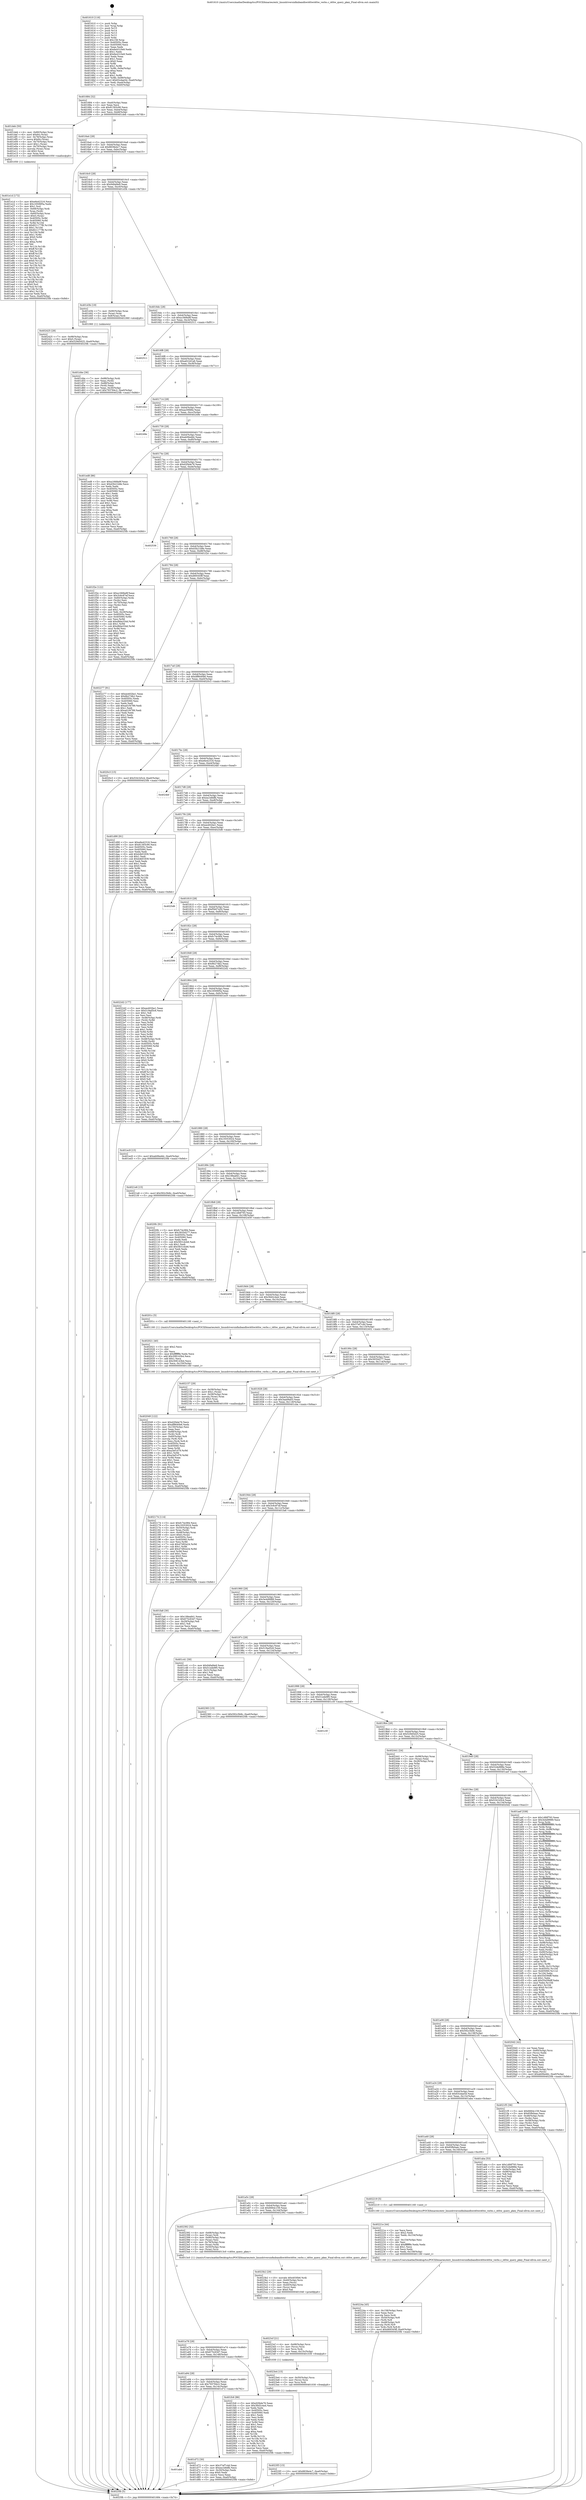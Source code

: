 digraph "0x401610" {
  label = "0x401610 (/mnt/c/Users/mathe/Desktop/tcc/POCII/binaries/extr_linuxdriversinfinibandhwi40iwi40iw_verbs.c_i40iw_query_pkey_Final-ollvm.out::main(0))"
  labelloc = "t"
  node[shape=record]

  Entry [label="",width=0.3,height=0.3,shape=circle,fillcolor=black,style=filled]
  "0x401684" [label="{
     0x401684 [32]\l
     | [instrs]\l
     &nbsp;&nbsp;0x401684 \<+6\>: mov -0xa0(%rbp),%eax\l
     &nbsp;&nbsp;0x40168a \<+2\>: mov %eax,%ecx\l
     &nbsp;&nbsp;0x40168c \<+6\>: sub $0x81393c90,%ecx\l
     &nbsp;&nbsp;0x401692 \<+6\>: mov %eax,-0xb4(%rbp)\l
     &nbsp;&nbsp;0x401698 \<+6\>: mov %ecx,-0xb8(%rbp)\l
     &nbsp;&nbsp;0x40169e \<+6\>: je 0000000000401deb \<main+0x7db\>\l
  }"]
  "0x401deb" [label="{
     0x401deb [50]\l
     | [instrs]\l
     &nbsp;&nbsp;0x401deb \<+4\>: mov -0x80(%rbp),%rax\l
     &nbsp;&nbsp;0x401def \<+6\>: movl $0x64,(%rax)\l
     &nbsp;&nbsp;0x401df5 \<+4\>: mov -0x78(%rbp),%rax\l
     &nbsp;&nbsp;0x401df9 \<+7\>: movq $0x64,(%rax)\l
     &nbsp;&nbsp;0x401e00 \<+4\>: mov -0x70(%rbp),%rax\l
     &nbsp;&nbsp;0x401e04 \<+6\>: movl $0x1,(%rax)\l
     &nbsp;&nbsp;0x401e0a \<+4\>: mov -0x70(%rbp),%rax\l
     &nbsp;&nbsp;0x401e0e \<+3\>: movslq (%rax),%rax\l
     &nbsp;&nbsp;0x401e11 \<+4\>: shl $0x2,%rax\l
     &nbsp;&nbsp;0x401e15 \<+3\>: mov %rax,%rdi\l
     &nbsp;&nbsp;0x401e18 \<+5\>: call 0000000000401050 \<malloc@plt\>\l
     | [calls]\l
     &nbsp;&nbsp;0x401050 \{1\} (unknown)\l
  }"]
  "0x4016a4" [label="{
     0x4016a4 [28]\l
     | [instrs]\l
     &nbsp;&nbsp;0x4016a4 \<+5\>: jmp 00000000004016a9 \<main+0x99\>\l
     &nbsp;&nbsp;0x4016a9 \<+6\>: mov -0xb4(%rbp),%eax\l
     &nbsp;&nbsp;0x4016af \<+5\>: sub $0x8839e4c7,%eax\l
     &nbsp;&nbsp;0x4016b4 \<+6\>: mov %eax,-0xbc(%rbp)\l
     &nbsp;&nbsp;0x4016ba \<+6\>: je 0000000000402425 \<main+0xe15\>\l
  }"]
  Exit [label="",width=0.3,height=0.3,shape=circle,fillcolor=black,style=filled,peripheries=2]
  "0x402425" [label="{
     0x402425 [28]\l
     | [instrs]\l
     &nbsp;&nbsp;0x402425 \<+7\>: mov -0x98(%rbp),%rax\l
     &nbsp;&nbsp;0x40242c \<+6\>: movl $0x0,(%rax)\l
     &nbsp;&nbsp;0x402432 \<+10\>: movl $0x529d5d25,-0xa0(%rbp)\l
     &nbsp;&nbsp;0x40243c \<+5\>: jmp 00000000004025fb \<main+0xfeb\>\l
  }"]
  "0x4016c0" [label="{
     0x4016c0 [28]\l
     | [instrs]\l
     &nbsp;&nbsp;0x4016c0 \<+5\>: jmp 00000000004016c5 \<main+0xb5\>\l
     &nbsp;&nbsp;0x4016c5 \<+6\>: mov -0xb4(%rbp),%eax\l
     &nbsp;&nbsp;0x4016cb \<+5\>: sub $0x94fafde9,%eax\l
     &nbsp;&nbsp;0x4016d0 \<+6\>: mov %eax,-0xc0(%rbp)\l
     &nbsp;&nbsp;0x4016d6 \<+6\>: je 0000000000401d3b \<main+0x72b\>\l
  }"]
  "0x4023f3" [label="{
     0x4023f3 [15]\l
     | [instrs]\l
     &nbsp;&nbsp;0x4023f3 \<+10\>: movl $0x8839e4c7,-0xa0(%rbp)\l
     &nbsp;&nbsp;0x4023fd \<+5\>: jmp 00000000004025fb \<main+0xfeb\>\l
  }"]
  "0x401d3b" [label="{
     0x401d3b [19]\l
     | [instrs]\l
     &nbsp;&nbsp;0x401d3b \<+7\>: mov -0x90(%rbp),%rax\l
     &nbsp;&nbsp;0x401d42 \<+3\>: mov (%rax),%rax\l
     &nbsp;&nbsp;0x401d45 \<+4\>: mov 0x8(%rax),%rdi\l
     &nbsp;&nbsp;0x401d49 \<+5\>: call 0000000000401060 \<atoi@plt\>\l
     | [calls]\l
     &nbsp;&nbsp;0x401060 \{1\} (unknown)\l
  }"]
  "0x4016dc" [label="{
     0x4016dc [28]\l
     | [instrs]\l
     &nbsp;&nbsp;0x4016dc \<+5\>: jmp 00000000004016e1 \<main+0xd1\>\l
     &nbsp;&nbsp;0x4016e1 \<+6\>: mov -0xb4(%rbp),%eax\l
     &nbsp;&nbsp;0x4016e7 \<+5\>: sub $0xa1668a9f,%eax\l
     &nbsp;&nbsp;0x4016ec \<+6\>: mov %eax,-0xc4(%rbp)\l
     &nbsp;&nbsp;0x4016f2 \<+6\>: je 0000000000402511 \<main+0xf01\>\l
  }"]
  "0x4023e4" [label="{
     0x4023e4 [15]\l
     | [instrs]\l
     &nbsp;&nbsp;0x4023e4 \<+4\>: mov -0x50(%rbp),%rcx\l
     &nbsp;&nbsp;0x4023e8 \<+3\>: mov (%rcx),%rcx\l
     &nbsp;&nbsp;0x4023eb \<+3\>: mov %rcx,%rdi\l
     &nbsp;&nbsp;0x4023ee \<+5\>: call 0000000000401030 \<free@plt\>\l
     | [calls]\l
     &nbsp;&nbsp;0x401030 \{1\} (unknown)\l
  }"]
  "0x402511" [label="{
     0x402511\l
  }", style=dashed]
  "0x4016f8" [label="{
     0x4016f8 [28]\l
     | [instrs]\l
     &nbsp;&nbsp;0x4016f8 \<+5\>: jmp 00000000004016fd \<main+0xed\>\l
     &nbsp;&nbsp;0x4016fd \<+6\>: mov -0xb4(%rbp),%eax\l
     &nbsp;&nbsp;0x401703 \<+5\>: sub $0xa622d1a6,%eax\l
     &nbsp;&nbsp;0x401708 \<+6\>: mov %eax,-0xc8(%rbp)\l
     &nbsp;&nbsp;0x40170e \<+6\>: je 0000000000401d2c \<main+0x71c\>\l
  }"]
  "0x4023cf" [label="{
     0x4023cf [21]\l
     | [instrs]\l
     &nbsp;&nbsp;0x4023cf \<+4\>: mov -0x68(%rbp),%rcx\l
     &nbsp;&nbsp;0x4023d3 \<+3\>: mov (%rcx),%rcx\l
     &nbsp;&nbsp;0x4023d6 \<+3\>: mov %rcx,%rdi\l
     &nbsp;&nbsp;0x4023d9 \<+6\>: mov %eax,-0x15c(%rbp)\l
     &nbsp;&nbsp;0x4023df \<+5\>: call 0000000000401030 \<free@plt\>\l
     | [calls]\l
     &nbsp;&nbsp;0x401030 \{1\} (unknown)\l
  }"]
  "0x401d2c" [label="{
     0x401d2c\l
  }", style=dashed]
  "0x401714" [label="{
     0x401714 [28]\l
     | [instrs]\l
     &nbsp;&nbsp;0x401714 \<+5\>: jmp 0000000000401719 \<main+0x109\>\l
     &nbsp;&nbsp;0x401719 \<+6\>: mov -0xb4(%rbp),%eax\l
     &nbsp;&nbsp;0x40171f \<+5\>: sub $0xaa30fd6e,%eax\l
     &nbsp;&nbsp;0x401724 \<+6\>: mov %eax,-0xcc(%rbp)\l
     &nbsp;&nbsp;0x40172a \<+6\>: je 000000000040249e \<main+0xe8e\>\l
  }"]
  "0x4023b2" [label="{
     0x4023b2 [29]\l
     | [instrs]\l
     &nbsp;&nbsp;0x4023b2 \<+10\>: movabs $0x4030b6,%rdi\l
     &nbsp;&nbsp;0x4023bc \<+4\>: mov -0x40(%rbp),%rcx\l
     &nbsp;&nbsp;0x4023c0 \<+2\>: mov %eax,(%rcx)\l
     &nbsp;&nbsp;0x4023c2 \<+4\>: mov -0x40(%rbp),%rcx\l
     &nbsp;&nbsp;0x4023c6 \<+2\>: mov (%rcx),%esi\l
     &nbsp;&nbsp;0x4023c8 \<+2\>: mov $0x0,%al\l
     &nbsp;&nbsp;0x4023ca \<+5\>: call 0000000000401040 \<printf@plt\>\l
     | [calls]\l
     &nbsp;&nbsp;0x401040 \{1\} (unknown)\l
  }"]
  "0x40249e" [label="{
     0x40249e\l
  }", style=dashed]
  "0x401730" [label="{
     0x401730 [28]\l
     | [instrs]\l
     &nbsp;&nbsp;0x401730 \<+5\>: jmp 0000000000401735 \<main+0x125\>\l
     &nbsp;&nbsp;0x401735 \<+6\>: mov -0xb4(%rbp),%eax\l
     &nbsp;&nbsp;0x40173b \<+5\>: sub $0xab06eddc,%eax\l
     &nbsp;&nbsp;0x401740 \<+6\>: mov %eax,-0xd0(%rbp)\l
     &nbsp;&nbsp;0x401746 \<+6\>: je 0000000000401ed8 \<main+0x8c8\>\l
  }"]
  "0x40224a" [label="{
     0x40224a [45]\l
     | [instrs]\l
     &nbsp;&nbsp;0x40224a \<+6\>: mov -0x158(%rbp),%ecx\l
     &nbsp;&nbsp;0x402250 \<+3\>: imul %eax,%ecx\l
     &nbsp;&nbsp;0x402253 \<+3\>: movslq %ecx,%rdi\l
     &nbsp;&nbsp;0x402256 \<+4\>: mov -0x50(%rbp),%r8\l
     &nbsp;&nbsp;0x40225a \<+3\>: mov (%r8),%r8\l
     &nbsp;&nbsp;0x40225d \<+4\>: mov -0x48(%rbp),%r9\l
     &nbsp;&nbsp;0x402261 \<+3\>: movslq (%r9),%r9\l
     &nbsp;&nbsp;0x402264 \<+4\>: mov %rdi,(%r8,%r9,8)\l
     &nbsp;&nbsp;0x402268 \<+10\>: movl $0xd69345ff,-0xa0(%rbp)\l
     &nbsp;&nbsp;0x402272 \<+5\>: jmp 00000000004025fb \<main+0xfeb\>\l
  }"]
  "0x401ed8" [label="{
     0x401ed8 [86]\l
     | [instrs]\l
     &nbsp;&nbsp;0x401ed8 \<+5\>: mov $0xa1668a9f,%eax\l
     &nbsp;&nbsp;0x401edd \<+5\>: mov $0xd3b21b8e,%ecx\l
     &nbsp;&nbsp;0x401ee2 \<+2\>: xor %edx,%edx\l
     &nbsp;&nbsp;0x401ee4 \<+7\>: mov 0x40505c,%esi\l
     &nbsp;&nbsp;0x401eeb \<+7\>: mov 0x405060,%edi\l
     &nbsp;&nbsp;0x401ef2 \<+3\>: sub $0x1,%edx\l
     &nbsp;&nbsp;0x401ef5 \<+3\>: mov %esi,%r8d\l
     &nbsp;&nbsp;0x401ef8 \<+3\>: add %edx,%r8d\l
     &nbsp;&nbsp;0x401efb \<+4\>: imul %r8d,%esi\l
     &nbsp;&nbsp;0x401eff \<+3\>: and $0x1,%esi\l
     &nbsp;&nbsp;0x401f02 \<+3\>: cmp $0x0,%esi\l
     &nbsp;&nbsp;0x401f05 \<+4\>: sete %r9b\l
     &nbsp;&nbsp;0x401f09 \<+3\>: cmp $0xa,%edi\l
     &nbsp;&nbsp;0x401f0c \<+4\>: setl %r10b\l
     &nbsp;&nbsp;0x401f10 \<+3\>: mov %r9b,%r11b\l
     &nbsp;&nbsp;0x401f13 \<+3\>: and %r10b,%r11b\l
     &nbsp;&nbsp;0x401f16 \<+3\>: xor %r10b,%r9b\l
     &nbsp;&nbsp;0x401f19 \<+3\>: or %r9b,%r11b\l
     &nbsp;&nbsp;0x401f1c \<+4\>: test $0x1,%r11b\l
     &nbsp;&nbsp;0x401f20 \<+3\>: cmovne %ecx,%eax\l
     &nbsp;&nbsp;0x401f23 \<+6\>: mov %eax,-0xa0(%rbp)\l
     &nbsp;&nbsp;0x401f29 \<+5\>: jmp 00000000004025fb \<main+0xfeb\>\l
  }"]
  "0x40174c" [label="{
     0x40174c [28]\l
     | [instrs]\l
     &nbsp;&nbsp;0x40174c \<+5\>: jmp 0000000000401751 \<main+0x141\>\l
     &nbsp;&nbsp;0x401751 \<+6\>: mov -0xb4(%rbp),%eax\l
     &nbsp;&nbsp;0x401757 \<+5\>: sub $0xd2f4de76,%eax\l
     &nbsp;&nbsp;0x40175c \<+6\>: mov %eax,-0xd4(%rbp)\l
     &nbsp;&nbsp;0x401762 \<+6\>: je 0000000000402536 \<main+0xf26\>\l
  }"]
  "0x40221e" [label="{
     0x40221e [44]\l
     | [instrs]\l
     &nbsp;&nbsp;0x40221e \<+2\>: xor %ecx,%ecx\l
     &nbsp;&nbsp;0x402220 \<+5\>: mov $0x2,%edx\l
     &nbsp;&nbsp;0x402225 \<+6\>: mov %edx,-0x154(%rbp)\l
     &nbsp;&nbsp;0x40222b \<+1\>: cltd\l
     &nbsp;&nbsp;0x40222c \<+6\>: mov -0x154(%rbp),%esi\l
     &nbsp;&nbsp;0x402232 \<+2\>: idiv %esi\l
     &nbsp;&nbsp;0x402234 \<+6\>: imul $0xfffffffe,%edx,%edx\l
     &nbsp;&nbsp;0x40223a \<+3\>: sub $0x1,%ecx\l
     &nbsp;&nbsp;0x40223d \<+2\>: sub %ecx,%edx\l
     &nbsp;&nbsp;0x40223f \<+6\>: mov %edx,-0x158(%rbp)\l
     &nbsp;&nbsp;0x402245 \<+5\>: call 0000000000401160 \<next_i\>\l
     | [calls]\l
     &nbsp;&nbsp;0x401160 \{1\} (/mnt/c/Users/mathe/Desktop/tcc/POCII/binaries/extr_linuxdriversinfinibandhwi40iwi40iw_verbs.c_i40iw_query_pkey_Final-ollvm.out::next_i)\l
  }"]
  "0x402536" [label="{
     0x402536\l
  }", style=dashed]
  "0x401768" [label="{
     0x401768 [28]\l
     | [instrs]\l
     &nbsp;&nbsp;0x401768 \<+5\>: jmp 000000000040176d \<main+0x15d\>\l
     &nbsp;&nbsp;0x40176d \<+6\>: mov -0xb4(%rbp),%eax\l
     &nbsp;&nbsp;0x401773 \<+5\>: sub $0xd3b21b8e,%eax\l
     &nbsp;&nbsp;0x401778 \<+6\>: mov %eax,-0xd8(%rbp)\l
     &nbsp;&nbsp;0x40177e \<+6\>: je 0000000000401f2e \<main+0x91e\>\l
  }"]
  "0x402174" [label="{
     0x402174 [114]\l
     | [instrs]\l
     &nbsp;&nbsp;0x402174 \<+5\>: mov $0xfc74c084,%ecx\l
     &nbsp;&nbsp;0x402179 \<+5\>: mov $0x19353024,%edx\l
     &nbsp;&nbsp;0x40217e \<+4\>: mov -0x50(%rbp),%rdi\l
     &nbsp;&nbsp;0x402182 \<+3\>: mov %rax,(%rdi)\l
     &nbsp;&nbsp;0x402185 \<+4\>: mov -0x48(%rbp),%rax\l
     &nbsp;&nbsp;0x402189 \<+6\>: movl $0x0,(%rax)\l
     &nbsp;&nbsp;0x40218f \<+7\>: mov 0x40505c,%esi\l
     &nbsp;&nbsp;0x402196 \<+8\>: mov 0x405060,%r8d\l
     &nbsp;&nbsp;0x40219e \<+3\>: mov %esi,%r9d\l
     &nbsp;&nbsp;0x4021a1 \<+7\>: sub $0x47d92e24,%r9d\l
     &nbsp;&nbsp;0x4021a8 \<+4\>: sub $0x1,%r9d\l
     &nbsp;&nbsp;0x4021ac \<+7\>: add $0x47d92e24,%r9d\l
     &nbsp;&nbsp;0x4021b3 \<+4\>: imul %r9d,%esi\l
     &nbsp;&nbsp;0x4021b7 \<+3\>: and $0x1,%esi\l
     &nbsp;&nbsp;0x4021ba \<+3\>: cmp $0x0,%esi\l
     &nbsp;&nbsp;0x4021bd \<+4\>: sete %r10b\l
     &nbsp;&nbsp;0x4021c1 \<+4\>: cmp $0xa,%r8d\l
     &nbsp;&nbsp;0x4021c5 \<+4\>: setl %r11b\l
     &nbsp;&nbsp;0x4021c9 \<+3\>: mov %r10b,%bl\l
     &nbsp;&nbsp;0x4021cc \<+3\>: and %r11b,%bl\l
     &nbsp;&nbsp;0x4021cf \<+3\>: xor %r11b,%r10b\l
     &nbsp;&nbsp;0x4021d2 \<+3\>: or %r10b,%bl\l
     &nbsp;&nbsp;0x4021d5 \<+3\>: test $0x1,%bl\l
     &nbsp;&nbsp;0x4021d8 \<+3\>: cmovne %edx,%ecx\l
     &nbsp;&nbsp;0x4021db \<+6\>: mov %ecx,-0xa0(%rbp)\l
     &nbsp;&nbsp;0x4021e1 \<+5\>: jmp 00000000004025fb \<main+0xfeb\>\l
  }"]
  "0x401f2e" [label="{
     0x401f2e [122]\l
     | [instrs]\l
     &nbsp;&nbsp;0x401f2e \<+5\>: mov $0xa1668a9f,%eax\l
     &nbsp;&nbsp;0x401f33 \<+5\>: mov $0x3c6c87ef,%ecx\l
     &nbsp;&nbsp;0x401f38 \<+4\>: mov -0x60(%rbp),%rdx\l
     &nbsp;&nbsp;0x401f3c \<+2\>: mov (%rdx),%esi\l
     &nbsp;&nbsp;0x401f3e \<+4\>: mov -0x70(%rbp),%rdx\l
     &nbsp;&nbsp;0x401f42 \<+2\>: cmp (%rdx),%esi\l
     &nbsp;&nbsp;0x401f44 \<+4\>: setl %dil\l
     &nbsp;&nbsp;0x401f48 \<+4\>: and $0x1,%dil\l
     &nbsp;&nbsp;0x401f4c \<+4\>: mov %dil,-0x29(%rbp)\l
     &nbsp;&nbsp;0x401f50 \<+7\>: mov 0x40505c,%esi\l
     &nbsp;&nbsp;0x401f57 \<+8\>: mov 0x405060,%r8d\l
     &nbsp;&nbsp;0x401f5f \<+3\>: mov %esi,%r9d\l
     &nbsp;&nbsp;0x401f62 \<+7\>: add $0xd8da334d,%r9d\l
     &nbsp;&nbsp;0x401f69 \<+4\>: sub $0x1,%r9d\l
     &nbsp;&nbsp;0x401f6d \<+7\>: sub $0xd8da334d,%r9d\l
     &nbsp;&nbsp;0x401f74 \<+4\>: imul %r9d,%esi\l
     &nbsp;&nbsp;0x401f78 \<+3\>: and $0x1,%esi\l
     &nbsp;&nbsp;0x401f7b \<+3\>: cmp $0x0,%esi\l
     &nbsp;&nbsp;0x401f7e \<+4\>: sete %dil\l
     &nbsp;&nbsp;0x401f82 \<+4\>: cmp $0xa,%r8d\l
     &nbsp;&nbsp;0x401f86 \<+4\>: setl %r10b\l
     &nbsp;&nbsp;0x401f8a \<+3\>: mov %dil,%r11b\l
     &nbsp;&nbsp;0x401f8d \<+3\>: and %r10b,%r11b\l
     &nbsp;&nbsp;0x401f90 \<+3\>: xor %r10b,%dil\l
     &nbsp;&nbsp;0x401f93 \<+3\>: or %dil,%r11b\l
     &nbsp;&nbsp;0x401f96 \<+4\>: test $0x1,%r11b\l
     &nbsp;&nbsp;0x401f9a \<+3\>: cmovne %ecx,%eax\l
     &nbsp;&nbsp;0x401f9d \<+6\>: mov %eax,-0xa0(%rbp)\l
     &nbsp;&nbsp;0x401fa3 \<+5\>: jmp 00000000004025fb \<main+0xfeb\>\l
  }"]
  "0x401784" [label="{
     0x401784 [28]\l
     | [instrs]\l
     &nbsp;&nbsp;0x401784 \<+5\>: jmp 0000000000401789 \<main+0x179\>\l
     &nbsp;&nbsp;0x401789 \<+6\>: mov -0xb4(%rbp),%eax\l
     &nbsp;&nbsp;0x40178f \<+5\>: sub $0xd69345ff,%eax\l
     &nbsp;&nbsp;0x401794 \<+6\>: mov %eax,-0xdc(%rbp)\l
     &nbsp;&nbsp;0x40179a \<+6\>: je 0000000000402277 \<main+0xc67\>\l
  }"]
  "0x402049" [label="{
     0x402049 [122]\l
     | [instrs]\l
     &nbsp;&nbsp;0x402049 \<+5\>: mov $0xd2f4de76,%ecx\l
     &nbsp;&nbsp;0x40204e \<+5\>: mov $0xdf8640b6,%edx\l
     &nbsp;&nbsp;0x402053 \<+6\>: mov -0x150(%rbp),%esi\l
     &nbsp;&nbsp;0x402059 \<+3\>: imul %eax,%esi\l
     &nbsp;&nbsp;0x40205c \<+4\>: mov -0x68(%rbp),%rdi\l
     &nbsp;&nbsp;0x402060 \<+3\>: mov (%rdi),%rdi\l
     &nbsp;&nbsp;0x402063 \<+4\>: mov -0x60(%rbp),%r8\l
     &nbsp;&nbsp;0x402067 \<+3\>: movslq (%r8),%r8\l
     &nbsp;&nbsp;0x40206a \<+4\>: mov %esi,(%rdi,%r8,4)\l
     &nbsp;&nbsp;0x40206e \<+7\>: mov 0x40505c,%eax\l
     &nbsp;&nbsp;0x402075 \<+7\>: mov 0x405060,%esi\l
     &nbsp;&nbsp;0x40207c \<+3\>: mov %eax,%r9d\l
     &nbsp;&nbsp;0x40207f \<+7\>: add $0xa3ef1d79,%r9d\l
     &nbsp;&nbsp;0x402086 \<+4\>: sub $0x1,%r9d\l
     &nbsp;&nbsp;0x40208a \<+7\>: sub $0xa3ef1d79,%r9d\l
     &nbsp;&nbsp;0x402091 \<+4\>: imul %r9d,%eax\l
     &nbsp;&nbsp;0x402095 \<+3\>: and $0x1,%eax\l
     &nbsp;&nbsp;0x402098 \<+3\>: cmp $0x0,%eax\l
     &nbsp;&nbsp;0x40209b \<+4\>: sete %r10b\l
     &nbsp;&nbsp;0x40209f \<+3\>: cmp $0xa,%esi\l
     &nbsp;&nbsp;0x4020a2 \<+4\>: setl %r11b\l
     &nbsp;&nbsp;0x4020a6 \<+3\>: mov %r10b,%bl\l
     &nbsp;&nbsp;0x4020a9 \<+3\>: and %r11b,%bl\l
     &nbsp;&nbsp;0x4020ac \<+3\>: xor %r11b,%r10b\l
     &nbsp;&nbsp;0x4020af \<+3\>: or %r10b,%bl\l
     &nbsp;&nbsp;0x4020b2 \<+3\>: test $0x1,%bl\l
     &nbsp;&nbsp;0x4020b5 \<+3\>: cmovne %edx,%ecx\l
     &nbsp;&nbsp;0x4020b8 \<+6\>: mov %ecx,-0xa0(%rbp)\l
     &nbsp;&nbsp;0x4020be \<+5\>: jmp 00000000004025fb \<main+0xfeb\>\l
  }"]
  "0x402277" [label="{
     0x402277 [91]\l
     | [instrs]\l
     &nbsp;&nbsp;0x402277 \<+5\>: mov $0xee402be1,%eax\l
     &nbsp;&nbsp;0x40227c \<+5\>: mov $0x8b27db2,%ecx\l
     &nbsp;&nbsp;0x402281 \<+7\>: mov 0x40505c,%edx\l
     &nbsp;&nbsp;0x402288 \<+7\>: mov 0x405060,%esi\l
     &nbsp;&nbsp;0x40228f \<+2\>: mov %edx,%edi\l
     &nbsp;&nbsp;0x402291 \<+6\>: add $0xad1f4789,%edi\l
     &nbsp;&nbsp;0x402297 \<+3\>: sub $0x1,%edi\l
     &nbsp;&nbsp;0x40229a \<+6\>: sub $0xad1f4789,%edi\l
     &nbsp;&nbsp;0x4022a0 \<+3\>: imul %edi,%edx\l
     &nbsp;&nbsp;0x4022a3 \<+3\>: and $0x1,%edx\l
     &nbsp;&nbsp;0x4022a6 \<+3\>: cmp $0x0,%edx\l
     &nbsp;&nbsp;0x4022a9 \<+4\>: sete %r8b\l
     &nbsp;&nbsp;0x4022ad \<+3\>: cmp $0xa,%esi\l
     &nbsp;&nbsp;0x4022b0 \<+4\>: setl %r9b\l
     &nbsp;&nbsp;0x4022b4 \<+3\>: mov %r8b,%r10b\l
     &nbsp;&nbsp;0x4022b7 \<+3\>: and %r9b,%r10b\l
     &nbsp;&nbsp;0x4022ba \<+3\>: xor %r9b,%r8b\l
     &nbsp;&nbsp;0x4022bd \<+3\>: or %r8b,%r10b\l
     &nbsp;&nbsp;0x4022c0 \<+4\>: test $0x1,%r10b\l
     &nbsp;&nbsp;0x4022c4 \<+3\>: cmovne %ecx,%eax\l
     &nbsp;&nbsp;0x4022c7 \<+6\>: mov %eax,-0xa0(%rbp)\l
     &nbsp;&nbsp;0x4022cd \<+5\>: jmp 00000000004025fb \<main+0xfeb\>\l
  }"]
  "0x4017a0" [label="{
     0x4017a0 [28]\l
     | [instrs]\l
     &nbsp;&nbsp;0x4017a0 \<+5\>: jmp 00000000004017a5 \<main+0x195\>\l
     &nbsp;&nbsp;0x4017a5 \<+6\>: mov -0xb4(%rbp),%eax\l
     &nbsp;&nbsp;0x4017ab \<+5\>: sub $0xdf8640b6,%eax\l
     &nbsp;&nbsp;0x4017b0 \<+6\>: mov %eax,-0xe0(%rbp)\l
     &nbsp;&nbsp;0x4017b6 \<+6\>: je 00000000004020c3 \<main+0xab3\>\l
  }"]
  "0x402021" [label="{
     0x402021 [40]\l
     | [instrs]\l
     &nbsp;&nbsp;0x402021 \<+5\>: mov $0x2,%ecx\l
     &nbsp;&nbsp;0x402026 \<+1\>: cltd\l
     &nbsp;&nbsp;0x402027 \<+2\>: idiv %ecx\l
     &nbsp;&nbsp;0x402029 \<+6\>: imul $0xfffffffe,%edx,%ecx\l
     &nbsp;&nbsp;0x40202f \<+6\>: add $0x308143b4,%ecx\l
     &nbsp;&nbsp;0x402035 \<+3\>: add $0x1,%ecx\l
     &nbsp;&nbsp;0x402038 \<+6\>: sub $0x308143b4,%ecx\l
     &nbsp;&nbsp;0x40203e \<+6\>: mov %ecx,-0x150(%rbp)\l
     &nbsp;&nbsp;0x402044 \<+5\>: call 0000000000401160 \<next_i\>\l
     | [calls]\l
     &nbsp;&nbsp;0x401160 \{1\} (/mnt/c/Users/mathe/Desktop/tcc/POCII/binaries/extr_linuxdriversinfinibandhwi40iwi40iw_verbs.c_i40iw_query_pkey_Final-ollvm.out::next_i)\l
  }"]
  "0x4020c3" [label="{
     0x4020c3 [15]\l
     | [instrs]\l
     &nbsp;&nbsp;0x4020c3 \<+10\>: movl $0x5341b5c4,-0xa0(%rbp)\l
     &nbsp;&nbsp;0x4020cd \<+5\>: jmp 00000000004025fb \<main+0xfeb\>\l
  }"]
  "0x4017bc" [label="{
     0x4017bc [28]\l
     | [instrs]\l
     &nbsp;&nbsp;0x4017bc \<+5\>: jmp 00000000004017c1 \<main+0x1b1\>\l
     &nbsp;&nbsp;0x4017c1 \<+6\>: mov -0xb4(%rbp),%eax\l
     &nbsp;&nbsp;0x4017c7 \<+5\>: sub $0xe6e42316,%eax\l
     &nbsp;&nbsp;0x4017cc \<+6\>: mov %eax,-0xe4(%rbp)\l
     &nbsp;&nbsp;0x4017d2 \<+6\>: je 00000000004024bf \<main+0xeaf\>\l
  }"]
  "0x401e1d" [label="{
     0x401e1d [172]\l
     | [instrs]\l
     &nbsp;&nbsp;0x401e1d \<+5\>: mov $0xe6e42316,%ecx\l
     &nbsp;&nbsp;0x401e22 \<+5\>: mov $0x16506f5a,%edx\l
     &nbsp;&nbsp;0x401e27 \<+3\>: mov $0x1,%sil\l
     &nbsp;&nbsp;0x401e2a \<+4\>: mov -0x68(%rbp),%rdi\l
     &nbsp;&nbsp;0x401e2e \<+3\>: mov %rax,(%rdi)\l
     &nbsp;&nbsp;0x401e31 \<+4\>: mov -0x60(%rbp),%rax\l
     &nbsp;&nbsp;0x401e35 \<+6\>: movl $0x0,(%rax)\l
     &nbsp;&nbsp;0x401e3b \<+8\>: mov 0x40505c,%r8d\l
     &nbsp;&nbsp;0x401e43 \<+8\>: mov 0x405060,%r9d\l
     &nbsp;&nbsp;0x401e4b \<+3\>: mov %r8d,%r10d\l
     &nbsp;&nbsp;0x401e4e \<+7\>: add $0x821177f6,%r10d\l
     &nbsp;&nbsp;0x401e55 \<+4\>: sub $0x1,%r10d\l
     &nbsp;&nbsp;0x401e59 \<+7\>: sub $0x821177f6,%r10d\l
     &nbsp;&nbsp;0x401e60 \<+4\>: imul %r10d,%r8d\l
     &nbsp;&nbsp;0x401e64 \<+4\>: and $0x1,%r8d\l
     &nbsp;&nbsp;0x401e68 \<+4\>: cmp $0x0,%r8d\l
     &nbsp;&nbsp;0x401e6c \<+4\>: sete %r11b\l
     &nbsp;&nbsp;0x401e70 \<+4\>: cmp $0xa,%r9d\l
     &nbsp;&nbsp;0x401e74 \<+3\>: setl %bl\l
     &nbsp;&nbsp;0x401e77 \<+3\>: mov %r11b,%r14b\l
     &nbsp;&nbsp;0x401e7a \<+4\>: xor $0xff,%r14b\l
     &nbsp;&nbsp;0x401e7e \<+3\>: mov %bl,%r15b\l
     &nbsp;&nbsp;0x401e81 \<+4\>: xor $0xff,%r15b\l
     &nbsp;&nbsp;0x401e85 \<+4\>: xor $0x0,%sil\l
     &nbsp;&nbsp;0x401e89 \<+3\>: mov %r14b,%r12b\l
     &nbsp;&nbsp;0x401e8c \<+4\>: and $0x0,%r12b\l
     &nbsp;&nbsp;0x401e90 \<+3\>: and %sil,%r11b\l
     &nbsp;&nbsp;0x401e93 \<+3\>: mov %r15b,%r13b\l
     &nbsp;&nbsp;0x401e96 \<+4\>: and $0x0,%r13b\l
     &nbsp;&nbsp;0x401e9a \<+3\>: and %sil,%bl\l
     &nbsp;&nbsp;0x401e9d \<+3\>: or %r11b,%r12b\l
     &nbsp;&nbsp;0x401ea0 \<+3\>: or %bl,%r13b\l
     &nbsp;&nbsp;0x401ea3 \<+3\>: xor %r13b,%r12b\l
     &nbsp;&nbsp;0x401ea6 \<+3\>: or %r15b,%r14b\l
     &nbsp;&nbsp;0x401ea9 \<+4\>: xor $0xff,%r14b\l
     &nbsp;&nbsp;0x401ead \<+4\>: or $0x0,%sil\l
     &nbsp;&nbsp;0x401eb1 \<+3\>: and %sil,%r14b\l
     &nbsp;&nbsp;0x401eb4 \<+3\>: or %r14b,%r12b\l
     &nbsp;&nbsp;0x401eb7 \<+4\>: test $0x1,%r12b\l
     &nbsp;&nbsp;0x401ebb \<+3\>: cmovne %edx,%ecx\l
     &nbsp;&nbsp;0x401ebe \<+6\>: mov %ecx,-0xa0(%rbp)\l
     &nbsp;&nbsp;0x401ec4 \<+5\>: jmp 00000000004025fb \<main+0xfeb\>\l
  }"]
  "0x4024bf" [label="{
     0x4024bf\l
  }", style=dashed]
  "0x4017d8" [label="{
     0x4017d8 [28]\l
     | [instrs]\l
     &nbsp;&nbsp;0x4017d8 \<+5\>: jmp 00000000004017dd \<main+0x1cd\>\l
     &nbsp;&nbsp;0x4017dd \<+6\>: mov -0xb4(%rbp),%eax\l
     &nbsp;&nbsp;0x4017e3 \<+5\>: sub $0xea1b8dfb,%eax\l
     &nbsp;&nbsp;0x4017e8 \<+6\>: mov %eax,-0xe8(%rbp)\l
     &nbsp;&nbsp;0x4017ee \<+6\>: je 0000000000401d90 \<main+0x780\>\l
  }"]
  "0x401ab0" [label="{
     0x401ab0\l
  }", style=dashed]
  "0x401d90" [label="{
     0x401d90 [91]\l
     | [instrs]\l
     &nbsp;&nbsp;0x401d90 \<+5\>: mov $0xe6e42316,%eax\l
     &nbsp;&nbsp;0x401d95 \<+5\>: mov $0x81393c90,%ecx\l
     &nbsp;&nbsp;0x401d9a \<+7\>: mov 0x40505c,%edx\l
     &nbsp;&nbsp;0x401da1 \<+7\>: mov 0x405060,%esi\l
     &nbsp;&nbsp;0x401da8 \<+2\>: mov %edx,%edi\l
     &nbsp;&nbsp;0x401daa \<+6\>: add $0xb4bf1839,%edi\l
     &nbsp;&nbsp;0x401db0 \<+3\>: sub $0x1,%edi\l
     &nbsp;&nbsp;0x401db3 \<+6\>: sub $0xb4bf1839,%edi\l
     &nbsp;&nbsp;0x401db9 \<+3\>: imul %edi,%edx\l
     &nbsp;&nbsp;0x401dbc \<+3\>: and $0x1,%edx\l
     &nbsp;&nbsp;0x401dbf \<+3\>: cmp $0x0,%edx\l
     &nbsp;&nbsp;0x401dc2 \<+4\>: sete %r8b\l
     &nbsp;&nbsp;0x401dc6 \<+3\>: cmp $0xa,%esi\l
     &nbsp;&nbsp;0x401dc9 \<+4\>: setl %r9b\l
     &nbsp;&nbsp;0x401dcd \<+3\>: mov %r8b,%r10b\l
     &nbsp;&nbsp;0x401dd0 \<+3\>: and %r9b,%r10b\l
     &nbsp;&nbsp;0x401dd3 \<+3\>: xor %r9b,%r8b\l
     &nbsp;&nbsp;0x401dd6 \<+3\>: or %r8b,%r10b\l
     &nbsp;&nbsp;0x401dd9 \<+4\>: test $0x1,%r10b\l
     &nbsp;&nbsp;0x401ddd \<+3\>: cmovne %ecx,%eax\l
     &nbsp;&nbsp;0x401de0 \<+6\>: mov %eax,-0xa0(%rbp)\l
     &nbsp;&nbsp;0x401de6 \<+5\>: jmp 00000000004025fb \<main+0xfeb\>\l
  }"]
  "0x4017f4" [label="{
     0x4017f4 [28]\l
     | [instrs]\l
     &nbsp;&nbsp;0x4017f4 \<+5\>: jmp 00000000004017f9 \<main+0x1e9\>\l
     &nbsp;&nbsp;0x4017f9 \<+6\>: mov -0xb4(%rbp),%eax\l
     &nbsp;&nbsp;0x4017ff \<+5\>: sub $0xee402be1,%eax\l
     &nbsp;&nbsp;0x401804 \<+6\>: mov %eax,-0xec(%rbp)\l
     &nbsp;&nbsp;0x40180a \<+6\>: je 00000000004025d6 \<main+0xfc6\>\l
  }"]
  "0x401d72" [label="{
     0x401d72 [30]\l
     | [instrs]\l
     &nbsp;&nbsp;0x401d72 \<+5\>: mov $0x37ef7c4d,%eax\l
     &nbsp;&nbsp;0x401d77 \<+5\>: mov $0xea1b8dfb,%ecx\l
     &nbsp;&nbsp;0x401d7c \<+3\>: mov -0x30(%rbp),%edx\l
     &nbsp;&nbsp;0x401d7f \<+3\>: cmp $0x0,%edx\l
     &nbsp;&nbsp;0x401d82 \<+3\>: cmove %ecx,%eax\l
     &nbsp;&nbsp;0x401d85 \<+6\>: mov %eax,-0xa0(%rbp)\l
     &nbsp;&nbsp;0x401d8b \<+5\>: jmp 00000000004025fb \<main+0xfeb\>\l
  }"]
  "0x4025d6" [label="{
     0x4025d6\l
  }", style=dashed]
  "0x401810" [label="{
     0x401810 [28]\l
     | [instrs]\l
     &nbsp;&nbsp;0x401810 \<+5\>: jmp 0000000000401815 \<main+0x205\>\l
     &nbsp;&nbsp;0x401815 \<+6\>: mov -0xb4(%rbp),%eax\l
     &nbsp;&nbsp;0x40181b \<+5\>: sub $0xf5b07e50,%eax\l
     &nbsp;&nbsp;0x401820 \<+6\>: mov %eax,-0xf0(%rbp)\l
     &nbsp;&nbsp;0x401826 \<+6\>: je 0000000000402411 \<main+0xe01\>\l
  }"]
  "0x401a94" [label="{
     0x401a94 [28]\l
     | [instrs]\l
     &nbsp;&nbsp;0x401a94 \<+5\>: jmp 0000000000401a99 \<main+0x489\>\l
     &nbsp;&nbsp;0x401a99 \<+6\>: mov -0xb4(%rbp),%eax\l
     &nbsp;&nbsp;0x401a9f \<+5\>: sub $0x793784c2,%eax\l
     &nbsp;&nbsp;0x401aa4 \<+6\>: mov %eax,-0x14c(%rbp)\l
     &nbsp;&nbsp;0x401aaa \<+6\>: je 0000000000401d72 \<main+0x762\>\l
  }"]
  "0x402411" [label="{
     0x402411\l
  }", style=dashed]
  "0x40182c" [label="{
     0x40182c [28]\l
     | [instrs]\l
     &nbsp;&nbsp;0x40182c \<+5\>: jmp 0000000000401831 \<main+0x221\>\l
     &nbsp;&nbsp;0x401831 \<+6\>: mov -0xb4(%rbp),%eax\l
     &nbsp;&nbsp;0x401837 \<+5\>: sub $0xfc74c084,%eax\l
     &nbsp;&nbsp;0x40183c \<+6\>: mov %eax,-0xf4(%rbp)\l
     &nbsp;&nbsp;0x401842 \<+6\>: je 0000000000402599 \<main+0xf89\>\l
  }"]
  "0x401fc6" [label="{
     0x401fc6 [86]\l
     | [instrs]\l
     &nbsp;&nbsp;0x401fc6 \<+5\>: mov $0xd2f4de76,%eax\l
     &nbsp;&nbsp;0x401fcb \<+5\>: mov $0x36d2c4a4,%ecx\l
     &nbsp;&nbsp;0x401fd0 \<+2\>: xor %edx,%edx\l
     &nbsp;&nbsp;0x401fd2 \<+7\>: mov 0x40505c,%esi\l
     &nbsp;&nbsp;0x401fd9 \<+7\>: mov 0x405060,%edi\l
     &nbsp;&nbsp;0x401fe0 \<+3\>: sub $0x1,%edx\l
     &nbsp;&nbsp;0x401fe3 \<+3\>: mov %esi,%r8d\l
     &nbsp;&nbsp;0x401fe6 \<+3\>: add %edx,%r8d\l
     &nbsp;&nbsp;0x401fe9 \<+4\>: imul %r8d,%esi\l
     &nbsp;&nbsp;0x401fed \<+3\>: and $0x1,%esi\l
     &nbsp;&nbsp;0x401ff0 \<+3\>: cmp $0x0,%esi\l
     &nbsp;&nbsp;0x401ff3 \<+4\>: sete %r9b\l
     &nbsp;&nbsp;0x401ff7 \<+3\>: cmp $0xa,%edi\l
     &nbsp;&nbsp;0x401ffa \<+4\>: setl %r10b\l
     &nbsp;&nbsp;0x401ffe \<+3\>: mov %r9b,%r11b\l
     &nbsp;&nbsp;0x402001 \<+3\>: and %r10b,%r11b\l
     &nbsp;&nbsp;0x402004 \<+3\>: xor %r10b,%r9b\l
     &nbsp;&nbsp;0x402007 \<+3\>: or %r9b,%r11b\l
     &nbsp;&nbsp;0x40200a \<+4\>: test $0x1,%r11b\l
     &nbsp;&nbsp;0x40200e \<+3\>: cmovne %ecx,%eax\l
     &nbsp;&nbsp;0x402011 \<+6\>: mov %eax,-0xa0(%rbp)\l
     &nbsp;&nbsp;0x402017 \<+5\>: jmp 00000000004025fb \<main+0xfeb\>\l
  }"]
  "0x402599" [label="{
     0x402599\l
  }", style=dashed]
  "0x401848" [label="{
     0x401848 [28]\l
     | [instrs]\l
     &nbsp;&nbsp;0x401848 \<+5\>: jmp 000000000040184d \<main+0x23d\>\l
     &nbsp;&nbsp;0x40184d \<+6\>: mov -0xb4(%rbp),%eax\l
     &nbsp;&nbsp;0x401853 \<+5\>: sub $0x8b27db2,%eax\l
     &nbsp;&nbsp;0x401858 \<+6\>: mov %eax,-0xf8(%rbp)\l
     &nbsp;&nbsp;0x40185e \<+6\>: je 00000000004022d2 \<main+0xcc2\>\l
  }"]
  "0x401a78" [label="{
     0x401a78 [28]\l
     | [instrs]\l
     &nbsp;&nbsp;0x401a78 \<+5\>: jmp 0000000000401a7d \<main+0x46d\>\l
     &nbsp;&nbsp;0x401a7d \<+6\>: mov -0xb4(%rbp),%eax\l
     &nbsp;&nbsp;0x401a83 \<+5\>: sub $0x675c63d7,%eax\l
     &nbsp;&nbsp;0x401a88 \<+6\>: mov %eax,-0x148(%rbp)\l
     &nbsp;&nbsp;0x401a8e \<+6\>: je 0000000000401fc6 \<main+0x9b6\>\l
  }"]
  "0x4022d2" [label="{
     0x4022d2 [177]\l
     | [instrs]\l
     &nbsp;&nbsp;0x4022d2 \<+5\>: mov $0xee402be1,%eax\l
     &nbsp;&nbsp;0x4022d7 \<+5\>: mov $0x519ad5c6,%ecx\l
     &nbsp;&nbsp;0x4022dc \<+2\>: mov $0x1,%dl\l
     &nbsp;&nbsp;0x4022de \<+2\>: xor %esi,%esi\l
     &nbsp;&nbsp;0x4022e0 \<+4\>: mov -0x48(%rbp),%rdi\l
     &nbsp;&nbsp;0x4022e4 \<+3\>: mov (%rdi),%r8d\l
     &nbsp;&nbsp;0x4022e7 \<+3\>: mov %esi,%r9d\l
     &nbsp;&nbsp;0x4022ea \<+3\>: sub %r8d,%r9d\l
     &nbsp;&nbsp;0x4022ed \<+3\>: mov %esi,%r8d\l
     &nbsp;&nbsp;0x4022f0 \<+4\>: sub $0x1,%r8d\l
     &nbsp;&nbsp;0x4022f4 \<+3\>: add %r8d,%r9d\l
     &nbsp;&nbsp;0x4022f7 \<+3\>: mov %esi,%r8d\l
     &nbsp;&nbsp;0x4022fa \<+3\>: sub %r9d,%r8d\l
     &nbsp;&nbsp;0x4022fd \<+4\>: mov -0x48(%rbp),%rdi\l
     &nbsp;&nbsp;0x402301 \<+3\>: mov %r8d,(%rdi)\l
     &nbsp;&nbsp;0x402304 \<+8\>: mov 0x40505c,%r8d\l
     &nbsp;&nbsp;0x40230c \<+8\>: mov 0x405060,%r9d\l
     &nbsp;&nbsp;0x402314 \<+3\>: sub $0x1,%esi\l
     &nbsp;&nbsp;0x402317 \<+3\>: mov %r8d,%r10d\l
     &nbsp;&nbsp;0x40231a \<+3\>: add %esi,%r10d\l
     &nbsp;&nbsp;0x40231d \<+4\>: imul %r10d,%r8d\l
     &nbsp;&nbsp;0x402321 \<+4\>: and $0x1,%r8d\l
     &nbsp;&nbsp;0x402325 \<+4\>: cmp $0x0,%r8d\l
     &nbsp;&nbsp;0x402329 \<+4\>: sete %r11b\l
     &nbsp;&nbsp;0x40232d \<+4\>: cmp $0xa,%r9d\l
     &nbsp;&nbsp;0x402331 \<+3\>: setl %bl\l
     &nbsp;&nbsp;0x402334 \<+3\>: mov %r11b,%r14b\l
     &nbsp;&nbsp;0x402337 \<+4\>: xor $0xff,%r14b\l
     &nbsp;&nbsp;0x40233b \<+3\>: mov %bl,%r15b\l
     &nbsp;&nbsp;0x40233e \<+4\>: xor $0xff,%r15b\l
     &nbsp;&nbsp;0x402342 \<+3\>: xor $0x0,%dl\l
     &nbsp;&nbsp;0x402345 \<+3\>: mov %r14b,%r12b\l
     &nbsp;&nbsp;0x402348 \<+4\>: and $0x0,%r12b\l
     &nbsp;&nbsp;0x40234c \<+3\>: and %dl,%r11b\l
     &nbsp;&nbsp;0x40234f \<+3\>: mov %r15b,%r13b\l
     &nbsp;&nbsp;0x402352 \<+4\>: and $0x0,%r13b\l
     &nbsp;&nbsp;0x402356 \<+2\>: and %dl,%bl\l
     &nbsp;&nbsp;0x402358 \<+3\>: or %r11b,%r12b\l
     &nbsp;&nbsp;0x40235b \<+3\>: or %bl,%r13b\l
     &nbsp;&nbsp;0x40235e \<+3\>: xor %r13b,%r12b\l
     &nbsp;&nbsp;0x402361 \<+3\>: or %r15b,%r14b\l
     &nbsp;&nbsp;0x402364 \<+4\>: xor $0xff,%r14b\l
     &nbsp;&nbsp;0x402368 \<+3\>: or $0x0,%dl\l
     &nbsp;&nbsp;0x40236b \<+3\>: and %dl,%r14b\l
     &nbsp;&nbsp;0x40236e \<+3\>: or %r14b,%r12b\l
     &nbsp;&nbsp;0x402371 \<+4\>: test $0x1,%r12b\l
     &nbsp;&nbsp;0x402375 \<+3\>: cmovne %ecx,%eax\l
     &nbsp;&nbsp;0x402378 \<+6\>: mov %eax,-0xa0(%rbp)\l
     &nbsp;&nbsp;0x40237e \<+5\>: jmp 00000000004025fb \<main+0xfeb\>\l
  }"]
  "0x401864" [label="{
     0x401864 [28]\l
     | [instrs]\l
     &nbsp;&nbsp;0x401864 \<+5\>: jmp 0000000000401869 \<main+0x259\>\l
     &nbsp;&nbsp;0x401869 \<+6\>: mov -0xb4(%rbp),%eax\l
     &nbsp;&nbsp;0x40186f \<+5\>: sub $0x16506f5a,%eax\l
     &nbsp;&nbsp;0x401874 \<+6\>: mov %eax,-0xfc(%rbp)\l
     &nbsp;&nbsp;0x40187a \<+6\>: je 0000000000401ec9 \<main+0x8b9\>\l
  }"]
  "0x402392" [label="{
     0x402392 [32]\l
     | [instrs]\l
     &nbsp;&nbsp;0x402392 \<+4\>: mov -0x68(%rbp),%rax\l
     &nbsp;&nbsp;0x402396 \<+3\>: mov (%rax),%rdi\l
     &nbsp;&nbsp;0x402399 \<+4\>: mov -0x80(%rbp),%rax\l
     &nbsp;&nbsp;0x40239d \<+2\>: mov (%rax),%esi\l
     &nbsp;&nbsp;0x40239f \<+4\>: mov -0x78(%rbp),%rax\l
     &nbsp;&nbsp;0x4023a3 \<+3\>: mov (%rax),%rdx\l
     &nbsp;&nbsp;0x4023a6 \<+4\>: mov -0x50(%rbp),%rax\l
     &nbsp;&nbsp;0x4023aa \<+3\>: mov (%rax),%rcx\l
     &nbsp;&nbsp;0x4023ad \<+5\>: call 00000000004013c0 \<i40iw_query_pkey\>\l
     | [calls]\l
     &nbsp;&nbsp;0x4013c0 \{1\} (/mnt/c/Users/mathe/Desktop/tcc/POCII/binaries/extr_linuxdriversinfinibandhwi40iwi40iw_verbs.c_i40iw_query_pkey_Final-ollvm.out::i40iw_query_pkey)\l
  }"]
  "0x401ec9" [label="{
     0x401ec9 [15]\l
     | [instrs]\l
     &nbsp;&nbsp;0x401ec9 \<+10\>: movl $0xab06eddc,-0xa0(%rbp)\l
     &nbsp;&nbsp;0x401ed3 \<+5\>: jmp 00000000004025fb \<main+0xfeb\>\l
  }"]
  "0x401880" [label="{
     0x401880 [28]\l
     | [instrs]\l
     &nbsp;&nbsp;0x401880 \<+5\>: jmp 0000000000401885 \<main+0x275\>\l
     &nbsp;&nbsp;0x401885 \<+6\>: mov -0xb4(%rbp),%eax\l
     &nbsp;&nbsp;0x40188b \<+5\>: sub $0x19353024,%eax\l
     &nbsp;&nbsp;0x401890 \<+6\>: mov %eax,-0x100(%rbp)\l
     &nbsp;&nbsp;0x401896 \<+6\>: je 00000000004021e6 \<main+0xbd6\>\l
  }"]
  "0x401a5c" [label="{
     0x401a5c [28]\l
     | [instrs]\l
     &nbsp;&nbsp;0x401a5c \<+5\>: jmp 0000000000401a61 \<main+0x451\>\l
     &nbsp;&nbsp;0x401a61 \<+6\>: mov -0xb4(%rbp),%eax\l
     &nbsp;&nbsp;0x401a67 \<+5\>: sub $0x6664c159,%eax\l
     &nbsp;&nbsp;0x401a6c \<+6\>: mov %eax,-0x144(%rbp)\l
     &nbsp;&nbsp;0x401a72 \<+6\>: je 0000000000402392 \<main+0xd82\>\l
  }"]
  "0x4021e6" [label="{
     0x4021e6 [15]\l
     | [instrs]\l
     &nbsp;&nbsp;0x4021e6 \<+10\>: movl $0x592c5b9c,-0xa0(%rbp)\l
     &nbsp;&nbsp;0x4021f0 \<+5\>: jmp 00000000004025fb \<main+0xfeb\>\l
  }"]
  "0x40189c" [label="{
     0x40189c [28]\l
     | [instrs]\l
     &nbsp;&nbsp;0x40189c \<+5\>: jmp 00000000004018a1 \<main+0x291\>\l
     &nbsp;&nbsp;0x4018a1 \<+6\>: mov -0xb4(%rbp),%eax\l
     &nbsp;&nbsp;0x4018a7 \<+5\>: sub $0x19fea841,%eax\l
     &nbsp;&nbsp;0x4018ac \<+6\>: mov %eax,-0x104(%rbp)\l
     &nbsp;&nbsp;0x4018b2 \<+6\>: je 00000000004020fc \<main+0xaec\>\l
  }"]
  "0x402219" [label="{
     0x402219 [5]\l
     | [instrs]\l
     &nbsp;&nbsp;0x402219 \<+5\>: call 0000000000401160 \<next_i\>\l
     | [calls]\l
     &nbsp;&nbsp;0x401160 \{1\} (/mnt/c/Users/mathe/Desktop/tcc/POCII/binaries/extr_linuxdriversinfinibandhwi40iwi40iw_verbs.c_i40iw_query_pkey_Final-ollvm.out::next_i)\l
  }"]
  "0x4020fc" [label="{
     0x4020fc [91]\l
     | [instrs]\l
     &nbsp;&nbsp;0x4020fc \<+5\>: mov $0xfc74c084,%eax\l
     &nbsp;&nbsp;0x402101 \<+5\>: mov $0x3935d277,%ecx\l
     &nbsp;&nbsp;0x402106 \<+7\>: mov 0x40505c,%edx\l
     &nbsp;&nbsp;0x40210d \<+7\>: mov 0x405060,%esi\l
     &nbsp;&nbsp;0x402114 \<+2\>: mov %edx,%edi\l
     &nbsp;&nbsp;0x402116 \<+6\>: sub $0x5831dcb6,%edi\l
     &nbsp;&nbsp;0x40211c \<+3\>: sub $0x1,%edi\l
     &nbsp;&nbsp;0x40211f \<+6\>: add $0x5831dcb6,%edi\l
     &nbsp;&nbsp;0x402125 \<+3\>: imul %edi,%edx\l
     &nbsp;&nbsp;0x402128 \<+3\>: and $0x1,%edx\l
     &nbsp;&nbsp;0x40212b \<+3\>: cmp $0x0,%edx\l
     &nbsp;&nbsp;0x40212e \<+4\>: sete %r8b\l
     &nbsp;&nbsp;0x402132 \<+3\>: cmp $0xa,%esi\l
     &nbsp;&nbsp;0x402135 \<+4\>: setl %r9b\l
     &nbsp;&nbsp;0x402139 \<+3\>: mov %r8b,%r10b\l
     &nbsp;&nbsp;0x40213c \<+3\>: and %r9b,%r10b\l
     &nbsp;&nbsp;0x40213f \<+3\>: xor %r9b,%r8b\l
     &nbsp;&nbsp;0x402142 \<+3\>: or %r8b,%r10b\l
     &nbsp;&nbsp;0x402145 \<+4\>: test $0x1,%r10b\l
     &nbsp;&nbsp;0x402149 \<+3\>: cmovne %ecx,%eax\l
     &nbsp;&nbsp;0x40214c \<+6\>: mov %eax,-0xa0(%rbp)\l
     &nbsp;&nbsp;0x402152 \<+5\>: jmp 00000000004025fb \<main+0xfeb\>\l
  }"]
  "0x4018b8" [label="{
     0x4018b8 [28]\l
     | [instrs]\l
     &nbsp;&nbsp;0x4018b8 \<+5\>: jmp 00000000004018bd \<main+0x2ad\>\l
     &nbsp;&nbsp;0x4018bd \<+6\>: mov -0xb4(%rbp),%eax\l
     &nbsp;&nbsp;0x4018c3 \<+5\>: sub $0x1dfdf793,%eax\l
     &nbsp;&nbsp;0x4018c8 \<+6\>: mov %eax,-0x108(%rbp)\l
     &nbsp;&nbsp;0x4018ce \<+6\>: je 0000000000402459 \<main+0xe49\>\l
  }"]
  "0x401d4e" [label="{
     0x401d4e [36]\l
     | [instrs]\l
     &nbsp;&nbsp;0x401d4e \<+7\>: mov -0x88(%rbp),%rdi\l
     &nbsp;&nbsp;0x401d55 \<+2\>: mov %eax,(%rdi)\l
     &nbsp;&nbsp;0x401d57 \<+7\>: mov -0x88(%rbp),%rdi\l
     &nbsp;&nbsp;0x401d5e \<+2\>: mov (%rdi),%eax\l
     &nbsp;&nbsp;0x401d60 \<+3\>: mov %eax,-0x30(%rbp)\l
     &nbsp;&nbsp;0x401d63 \<+10\>: movl $0x793784c2,-0xa0(%rbp)\l
     &nbsp;&nbsp;0x401d6d \<+5\>: jmp 00000000004025fb \<main+0xfeb\>\l
  }"]
  "0x402459" [label="{
     0x402459\l
  }", style=dashed]
  "0x4018d4" [label="{
     0x4018d4 [28]\l
     | [instrs]\l
     &nbsp;&nbsp;0x4018d4 \<+5\>: jmp 00000000004018d9 \<main+0x2c9\>\l
     &nbsp;&nbsp;0x4018d9 \<+6\>: mov -0xb4(%rbp),%eax\l
     &nbsp;&nbsp;0x4018df \<+5\>: sub $0x36d2c4a4,%eax\l
     &nbsp;&nbsp;0x4018e4 \<+6\>: mov %eax,-0x10c(%rbp)\l
     &nbsp;&nbsp;0x4018ea \<+6\>: je 000000000040201c \<main+0xa0c\>\l
  }"]
  "0x401610" [label="{
     0x401610 [116]\l
     | [instrs]\l
     &nbsp;&nbsp;0x401610 \<+1\>: push %rbp\l
     &nbsp;&nbsp;0x401611 \<+3\>: mov %rsp,%rbp\l
     &nbsp;&nbsp;0x401614 \<+2\>: push %r15\l
     &nbsp;&nbsp;0x401616 \<+2\>: push %r14\l
     &nbsp;&nbsp;0x401618 \<+2\>: push %r13\l
     &nbsp;&nbsp;0x40161a \<+2\>: push %r12\l
     &nbsp;&nbsp;0x40161c \<+1\>: push %rbx\l
     &nbsp;&nbsp;0x40161d \<+7\>: sub $0x158,%rsp\l
     &nbsp;&nbsp;0x401624 \<+7\>: mov 0x40505c,%eax\l
     &nbsp;&nbsp;0x40162b \<+7\>: mov 0x405060,%ecx\l
     &nbsp;&nbsp;0x401632 \<+2\>: mov %eax,%edx\l
     &nbsp;&nbsp;0x401634 \<+6\>: sub $0x6e4310e9,%edx\l
     &nbsp;&nbsp;0x40163a \<+3\>: sub $0x1,%edx\l
     &nbsp;&nbsp;0x40163d \<+6\>: add $0x6e4310e9,%edx\l
     &nbsp;&nbsp;0x401643 \<+3\>: imul %edx,%eax\l
     &nbsp;&nbsp;0x401646 \<+3\>: and $0x1,%eax\l
     &nbsp;&nbsp;0x401649 \<+3\>: cmp $0x0,%eax\l
     &nbsp;&nbsp;0x40164c \<+4\>: sete %r8b\l
     &nbsp;&nbsp;0x401650 \<+4\>: and $0x1,%r8b\l
     &nbsp;&nbsp;0x401654 \<+7\>: mov %r8b,-0x9a(%rbp)\l
     &nbsp;&nbsp;0x40165b \<+3\>: cmp $0xa,%ecx\l
     &nbsp;&nbsp;0x40165e \<+4\>: setl %r8b\l
     &nbsp;&nbsp;0x401662 \<+4\>: and $0x1,%r8b\l
     &nbsp;&nbsp;0x401666 \<+7\>: mov %r8b,-0x99(%rbp)\l
     &nbsp;&nbsp;0x40166d \<+10\>: movl $0x63cdae5d,-0xa0(%rbp)\l
     &nbsp;&nbsp;0x401677 \<+6\>: mov %edi,-0xa4(%rbp)\l
     &nbsp;&nbsp;0x40167d \<+7\>: mov %rsi,-0xb0(%rbp)\l
  }"]
  "0x40201c" [label="{
     0x40201c [5]\l
     | [instrs]\l
     &nbsp;&nbsp;0x40201c \<+5\>: call 0000000000401160 \<next_i\>\l
     | [calls]\l
     &nbsp;&nbsp;0x401160 \{1\} (/mnt/c/Users/mathe/Desktop/tcc/POCII/binaries/extr_linuxdriversinfinibandhwi40iwi40iw_verbs.c_i40iw_query_pkey_Final-ollvm.out::next_i)\l
  }"]
  "0x4018f0" [label="{
     0x4018f0 [28]\l
     | [instrs]\l
     &nbsp;&nbsp;0x4018f0 \<+5\>: jmp 00000000004018f5 \<main+0x2e5\>\l
     &nbsp;&nbsp;0x4018f5 \<+6\>: mov -0xb4(%rbp),%eax\l
     &nbsp;&nbsp;0x4018fb \<+5\>: sub $0x37ef7c4d,%eax\l
     &nbsp;&nbsp;0x401900 \<+6\>: mov %eax,-0x110(%rbp)\l
     &nbsp;&nbsp;0x401906 \<+6\>: je 0000000000402402 \<main+0xdf2\>\l
  }"]
  "0x4025fb" [label="{
     0x4025fb [5]\l
     | [instrs]\l
     &nbsp;&nbsp;0x4025fb \<+5\>: jmp 0000000000401684 \<main+0x74\>\l
  }"]
  "0x402402" [label="{
     0x402402\l
  }", style=dashed]
  "0x40190c" [label="{
     0x40190c [28]\l
     | [instrs]\l
     &nbsp;&nbsp;0x40190c \<+5\>: jmp 0000000000401911 \<main+0x301\>\l
     &nbsp;&nbsp;0x401911 \<+6\>: mov -0xb4(%rbp),%eax\l
     &nbsp;&nbsp;0x401917 \<+5\>: sub $0x3935d277,%eax\l
     &nbsp;&nbsp;0x40191c \<+6\>: mov %eax,-0x114(%rbp)\l
     &nbsp;&nbsp;0x401922 \<+6\>: je 0000000000402157 \<main+0xb47\>\l
  }"]
  "0x401a40" [label="{
     0x401a40 [28]\l
     | [instrs]\l
     &nbsp;&nbsp;0x401a40 \<+5\>: jmp 0000000000401a45 \<main+0x435\>\l
     &nbsp;&nbsp;0x401a45 \<+6\>: mov -0xb4(%rbp),%eax\l
     &nbsp;&nbsp;0x401a4b \<+5\>: sub $0x65fb0aac,%eax\l
     &nbsp;&nbsp;0x401a50 \<+6\>: mov %eax,-0x140(%rbp)\l
     &nbsp;&nbsp;0x401a56 \<+6\>: je 0000000000402219 \<main+0xc09\>\l
  }"]
  "0x402157" [label="{
     0x402157 [29]\l
     | [instrs]\l
     &nbsp;&nbsp;0x402157 \<+4\>: mov -0x58(%rbp),%rax\l
     &nbsp;&nbsp;0x40215b \<+6\>: movl $0x1,(%rax)\l
     &nbsp;&nbsp;0x402161 \<+4\>: mov -0x58(%rbp),%rax\l
     &nbsp;&nbsp;0x402165 \<+3\>: movslq (%rax),%rax\l
     &nbsp;&nbsp;0x402168 \<+4\>: shl $0x3,%rax\l
     &nbsp;&nbsp;0x40216c \<+3\>: mov %rax,%rdi\l
     &nbsp;&nbsp;0x40216f \<+5\>: call 0000000000401050 \<malloc@plt\>\l
     | [calls]\l
     &nbsp;&nbsp;0x401050 \{1\} (unknown)\l
  }"]
  "0x401928" [label="{
     0x401928 [28]\l
     | [instrs]\l
     &nbsp;&nbsp;0x401928 \<+5\>: jmp 000000000040192d \<main+0x31d\>\l
     &nbsp;&nbsp;0x40192d \<+6\>: mov -0xb4(%rbp),%eax\l
     &nbsp;&nbsp;0x401933 \<+5\>: sub $0x3aa09a03,%eax\l
     &nbsp;&nbsp;0x401938 \<+6\>: mov %eax,-0x118(%rbp)\l
     &nbsp;&nbsp;0x40193e \<+6\>: je 0000000000401cba \<main+0x6aa\>\l
  }"]
  "0x401aba" [label="{
     0x401aba [53]\l
     | [instrs]\l
     &nbsp;&nbsp;0x401aba \<+5\>: mov $0x1dfdf793,%eax\l
     &nbsp;&nbsp;0x401abf \<+5\>: mov $0x52de888e,%ecx\l
     &nbsp;&nbsp;0x401ac4 \<+6\>: mov -0x9a(%rbp),%dl\l
     &nbsp;&nbsp;0x401aca \<+7\>: mov -0x99(%rbp),%sil\l
     &nbsp;&nbsp;0x401ad1 \<+3\>: mov %dl,%dil\l
     &nbsp;&nbsp;0x401ad4 \<+3\>: and %sil,%dil\l
     &nbsp;&nbsp;0x401ad7 \<+3\>: xor %sil,%dl\l
     &nbsp;&nbsp;0x401ada \<+3\>: or %dl,%dil\l
     &nbsp;&nbsp;0x401add \<+4\>: test $0x1,%dil\l
     &nbsp;&nbsp;0x401ae1 \<+3\>: cmovne %ecx,%eax\l
     &nbsp;&nbsp;0x401ae4 \<+6\>: mov %eax,-0xa0(%rbp)\l
     &nbsp;&nbsp;0x401aea \<+5\>: jmp 00000000004025fb \<main+0xfeb\>\l
  }"]
  "0x401cba" [label="{
     0x401cba\l
  }", style=dashed]
  "0x401944" [label="{
     0x401944 [28]\l
     | [instrs]\l
     &nbsp;&nbsp;0x401944 \<+5\>: jmp 0000000000401949 \<main+0x339\>\l
     &nbsp;&nbsp;0x401949 \<+6\>: mov -0xb4(%rbp),%eax\l
     &nbsp;&nbsp;0x40194f \<+5\>: sub $0x3c6c87ef,%eax\l
     &nbsp;&nbsp;0x401954 \<+6\>: mov %eax,-0x11c(%rbp)\l
     &nbsp;&nbsp;0x40195a \<+6\>: je 0000000000401fa8 \<main+0x998\>\l
  }"]
  "0x401a24" [label="{
     0x401a24 [28]\l
     | [instrs]\l
     &nbsp;&nbsp;0x401a24 \<+5\>: jmp 0000000000401a29 \<main+0x419\>\l
     &nbsp;&nbsp;0x401a29 \<+6\>: mov -0xb4(%rbp),%eax\l
     &nbsp;&nbsp;0x401a2f \<+5\>: sub $0x63cdae5d,%eax\l
     &nbsp;&nbsp;0x401a34 \<+6\>: mov %eax,-0x13c(%rbp)\l
     &nbsp;&nbsp;0x401a3a \<+6\>: je 0000000000401aba \<main+0x4aa\>\l
  }"]
  "0x401fa8" [label="{
     0x401fa8 [30]\l
     | [instrs]\l
     &nbsp;&nbsp;0x401fa8 \<+5\>: mov $0x19fea841,%eax\l
     &nbsp;&nbsp;0x401fad \<+5\>: mov $0x675c63d7,%ecx\l
     &nbsp;&nbsp;0x401fb2 \<+3\>: mov -0x29(%rbp),%dl\l
     &nbsp;&nbsp;0x401fb5 \<+3\>: test $0x1,%dl\l
     &nbsp;&nbsp;0x401fb8 \<+3\>: cmovne %ecx,%eax\l
     &nbsp;&nbsp;0x401fbb \<+6\>: mov %eax,-0xa0(%rbp)\l
     &nbsp;&nbsp;0x401fc1 \<+5\>: jmp 00000000004025fb \<main+0xfeb\>\l
  }"]
  "0x401960" [label="{
     0x401960 [28]\l
     | [instrs]\l
     &nbsp;&nbsp;0x401960 \<+5\>: jmp 0000000000401965 \<main+0x355\>\l
     &nbsp;&nbsp;0x401965 \<+6\>: mov -0xb4(%rbp),%eax\l
     &nbsp;&nbsp;0x40196b \<+5\>: sub $0x3e4d9989,%eax\l
     &nbsp;&nbsp;0x401970 \<+6\>: mov %eax,-0x120(%rbp)\l
     &nbsp;&nbsp;0x401976 \<+6\>: je 0000000000401c41 \<main+0x631\>\l
  }"]
  "0x4021f5" [label="{
     0x4021f5 [36]\l
     | [instrs]\l
     &nbsp;&nbsp;0x4021f5 \<+5\>: mov $0x6664c159,%eax\l
     &nbsp;&nbsp;0x4021fa \<+5\>: mov $0x65fb0aac,%ecx\l
     &nbsp;&nbsp;0x4021ff \<+4\>: mov -0x48(%rbp),%rdx\l
     &nbsp;&nbsp;0x402203 \<+2\>: mov (%rdx),%esi\l
     &nbsp;&nbsp;0x402205 \<+4\>: mov -0x58(%rbp),%rdx\l
     &nbsp;&nbsp;0x402209 \<+2\>: cmp (%rdx),%esi\l
     &nbsp;&nbsp;0x40220b \<+3\>: cmovl %ecx,%eax\l
     &nbsp;&nbsp;0x40220e \<+6\>: mov %eax,-0xa0(%rbp)\l
     &nbsp;&nbsp;0x402214 \<+5\>: jmp 00000000004025fb \<main+0xfeb\>\l
  }"]
  "0x401c41" [label="{
     0x401c41 [30]\l
     | [instrs]\l
     &nbsp;&nbsp;0x401c41 \<+5\>: mov $0x94fafde9,%eax\l
     &nbsp;&nbsp;0x401c46 \<+5\>: mov $0x51ede9f5,%ecx\l
     &nbsp;&nbsp;0x401c4b \<+3\>: mov -0x31(%rbp),%dl\l
     &nbsp;&nbsp;0x401c4e \<+3\>: test $0x1,%dl\l
     &nbsp;&nbsp;0x401c51 \<+3\>: cmovne %ecx,%eax\l
     &nbsp;&nbsp;0x401c54 \<+6\>: mov %eax,-0xa0(%rbp)\l
     &nbsp;&nbsp;0x401c5a \<+5\>: jmp 00000000004025fb \<main+0xfeb\>\l
  }"]
  "0x40197c" [label="{
     0x40197c [28]\l
     | [instrs]\l
     &nbsp;&nbsp;0x40197c \<+5\>: jmp 0000000000401981 \<main+0x371\>\l
     &nbsp;&nbsp;0x401981 \<+6\>: mov -0xb4(%rbp),%eax\l
     &nbsp;&nbsp;0x401987 \<+5\>: sub $0x519ad5c6,%eax\l
     &nbsp;&nbsp;0x40198c \<+6\>: mov %eax,-0x124(%rbp)\l
     &nbsp;&nbsp;0x401992 \<+6\>: je 0000000000402383 \<main+0xd73\>\l
  }"]
  "0x401a08" [label="{
     0x401a08 [28]\l
     | [instrs]\l
     &nbsp;&nbsp;0x401a08 \<+5\>: jmp 0000000000401a0d \<main+0x3fd\>\l
     &nbsp;&nbsp;0x401a0d \<+6\>: mov -0xb4(%rbp),%eax\l
     &nbsp;&nbsp;0x401a13 \<+5\>: sub $0x592c5b9c,%eax\l
     &nbsp;&nbsp;0x401a18 \<+6\>: mov %eax,-0x138(%rbp)\l
     &nbsp;&nbsp;0x401a1e \<+6\>: je 00000000004021f5 \<main+0xbe5\>\l
  }"]
  "0x402383" [label="{
     0x402383 [15]\l
     | [instrs]\l
     &nbsp;&nbsp;0x402383 \<+10\>: movl $0x592c5b9c,-0xa0(%rbp)\l
     &nbsp;&nbsp;0x40238d \<+5\>: jmp 00000000004025fb \<main+0xfeb\>\l
  }"]
  "0x401998" [label="{
     0x401998 [28]\l
     | [instrs]\l
     &nbsp;&nbsp;0x401998 \<+5\>: jmp 000000000040199d \<main+0x38d\>\l
     &nbsp;&nbsp;0x40199d \<+6\>: mov -0xb4(%rbp),%eax\l
     &nbsp;&nbsp;0x4019a3 \<+5\>: sub $0x51ede9f5,%eax\l
     &nbsp;&nbsp;0x4019a8 \<+6\>: mov %eax,-0x128(%rbp)\l
     &nbsp;&nbsp;0x4019ae \<+6\>: je 0000000000401c5f \<main+0x64f\>\l
  }"]
  "0x4020d2" [label="{
     0x4020d2 [42]\l
     | [instrs]\l
     &nbsp;&nbsp;0x4020d2 \<+2\>: xor %eax,%eax\l
     &nbsp;&nbsp;0x4020d4 \<+4\>: mov -0x60(%rbp),%rcx\l
     &nbsp;&nbsp;0x4020d8 \<+2\>: mov (%rcx),%edx\l
     &nbsp;&nbsp;0x4020da \<+2\>: mov %eax,%esi\l
     &nbsp;&nbsp;0x4020dc \<+2\>: sub %edx,%esi\l
     &nbsp;&nbsp;0x4020de \<+2\>: mov %eax,%edx\l
     &nbsp;&nbsp;0x4020e0 \<+3\>: sub $0x1,%edx\l
     &nbsp;&nbsp;0x4020e3 \<+2\>: add %edx,%esi\l
     &nbsp;&nbsp;0x4020e5 \<+2\>: sub %esi,%eax\l
     &nbsp;&nbsp;0x4020e7 \<+4\>: mov -0x60(%rbp),%rcx\l
     &nbsp;&nbsp;0x4020eb \<+2\>: mov %eax,(%rcx)\l
     &nbsp;&nbsp;0x4020ed \<+10\>: movl $0xab06eddc,-0xa0(%rbp)\l
     &nbsp;&nbsp;0x4020f7 \<+5\>: jmp 00000000004025fb \<main+0xfeb\>\l
  }"]
  "0x401c5f" [label="{
     0x401c5f\l
  }", style=dashed]
  "0x4019b4" [label="{
     0x4019b4 [28]\l
     | [instrs]\l
     &nbsp;&nbsp;0x4019b4 \<+5\>: jmp 00000000004019b9 \<main+0x3a9\>\l
     &nbsp;&nbsp;0x4019b9 \<+6\>: mov -0xb4(%rbp),%eax\l
     &nbsp;&nbsp;0x4019bf \<+5\>: sub $0x529d5d25,%eax\l
     &nbsp;&nbsp;0x4019c4 \<+6\>: mov %eax,-0x12c(%rbp)\l
     &nbsp;&nbsp;0x4019ca \<+6\>: je 0000000000402441 \<main+0xe31\>\l
  }"]
  "0x4019ec" [label="{
     0x4019ec [28]\l
     | [instrs]\l
     &nbsp;&nbsp;0x4019ec \<+5\>: jmp 00000000004019f1 \<main+0x3e1\>\l
     &nbsp;&nbsp;0x4019f1 \<+6\>: mov -0xb4(%rbp),%eax\l
     &nbsp;&nbsp;0x4019f7 \<+5\>: sub $0x5341b5c4,%eax\l
     &nbsp;&nbsp;0x4019fc \<+6\>: mov %eax,-0x134(%rbp)\l
     &nbsp;&nbsp;0x401a02 \<+6\>: je 00000000004020d2 \<main+0xac2\>\l
  }"]
  "0x402441" [label="{
     0x402441 [24]\l
     | [instrs]\l
     &nbsp;&nbsp;0x402441 \<+7\>: mov -0x98(%rbp),%rax\l
     &nbsp;&nbsp;0x402448 \<+2\>: mov (%rax),%eax\l
     &nbsp;&nbsp;0x40244a \<+4\>: lea -0x28(%rbp),%rsp\l
     &nbsp;&nbsp;0x40244e \<+1\>: pop %rbx\l
     &nbsp;&nbsp;0x40244f \<+2\>: pop %r12\l
     &nbsp;&nbsp;0x402451 \<+2\>: pop %r13\l
     &nbsp;&nbsp;0x402453 \<+2\>: pop %r14\l
     &nbsp;&nbsp;0x402455 \<+2\>: pop %r15\l
     &nbsp;&nbsp;0x402457 \<+1\>: pop %rbp\l
     &nbsp;&nbsp;0x402458 \<+1\>: ret\l
  }"]
  "0x4019d0" [label="{
     0x4019d0 [28]\l
     | [instrs]\l
     &nbsp;&nbsp;0x4019d0 \<+5\>: jmp 00000000004019d5 \<main+0x3c5\>\l
     &nbsp;&nbsp;0x4019d5 \<+6\>: mov -0xb4(%rbp),%eax\l
     &nbsp;&nbsp;0x4019db \<+5\>: sub $0x52de888e,%eax\l
     &nbsp;&nbsp;0x4019e0 \<+6\>: mov %eax,-0x130(%rbp)\l
     &nbsp;&nbsp;0x4019e6 \<+6\>: je 0000000000401aef \<main+0x4df\>\l
  }"]
  "0x401aef" [label="{
     0x401aef [338]\l
     | [instrs]\l
     &nbsp;&nbsp;0x401aef \<+5\>: mov $0x1dfdf793,%eax\l
     &nbsp;&nbsp;0x401af4 \<+5\>: mov $0x3e4d9989,%ecx\l
     &nbsp;&nbsp;0x401af9 \<+3\>: mov %rsp,%rdx\l
     &nbsp;&nbsp;0x401afc \<+4\>: add $0xfffffffffffffff0,%rdx\l
     &nbsp;&nbsp;0x401b00 \<+3\>: mov %rdx,%rsp\l
     &nbsp;&nbsp;0x401b03 \<+7\>: mov %rdx,-0x98(%rbp)\l
     &nbsp;&nbsp;0x401b0a \<+3\>: mov %rsp,%rdx\l
     &nbsp;&nbsp;0x401b0d \<+4\>: add $0xfffffffffffffff0,%rdx\l
     &nbsp;&nbsp;0x401b11 \<+3\>: mov %rdx,%rsp\l
     &nbsp;&nbsp;0x401b14 \<+3\>: mov %rsp,%rsi\l
     &nbsp;&nbsp;0x401b17 \<+4\>: add $0xfffffffffffffff0,%rsi\l
     &nbsp;&nbsp;0x401b1b \<+3\>: mov %rsi,%rsp\l
     &nbsp;&nbsp;0x401b1e \<+7\>: mov %rsi,-0x90(%rbp)\l
     &nbsp;&nbsp;0x401b25 \<+3\>: mov %rsp,%rsi\l
     &nbsp;&nbsp;0x401b28 \<+4\>: add $0xfffffffffffffff0,%rsi\l
     &nbsp;&nbsp;0x401b2c \<+3\>: mov %rsi,%rsp\l
     &nbsp;&nbsp;0x401b2f \<+7\>: mov %rsi,-0x88(%rbp)\l
     &nbsp;&nbsp;0x401b36 \<+3\>: mov %rsp,%rsi\l
     &nbsp;&nbsp;0x401b39 \<+4\>: add $0xfffffffffffffff0,%rsi\l
     &nbsp;&nbsp;0x401b3d \<+3\>: mov %rsi,%rsp\l
     &nbsp;&nbsp;0x401b40 \<+4\>: mov %rsi,-0x80(%rbp)\l
     &nbsp;&nbsp;0x401b44 \<+3\>: mov %rsp,%rsi\l
     &nbsp;&nbsp;0x401b47 \<+4\>: add $0xfffffffffffffff0,%rsi\l
     &nbsp;&nbsp;0x401b4b \<+3\>: mov %rsi,%rsp\l
     &nbsp;&nbsp;0x401b4e \<+4\>: mov %rsi,-0x78(%rbp)\l
     &nbsp;&nbsp;0x401b52 \<+3\>: mov %rsp,%rsi\l
     &nbsp;&nbsp;0x401b55 \<+4\>: add $0xfffffffffffffff0,%rsi\l
     &nbsp;&nbsp;0x401b59 \<+3\>: mov %rsi,%rsp\l
     &nbsp;&nbsp;0x401b5c \<+4\>: mov %rsi,-0x70(%rbp)\l
     &nbsp;&nbsp;0x401b60 \<+3\>: mov %rsp,%rsi\l
     &nbsp;&nbsp;0x401b63 \<+4\>: add $0xfffffffffffffff0,%rsi\l
     &nbsp;&nbsp;0x401b67 \<+3\>: mov %rsi,%rsp\l
     &nbsp;&nbsp;0x401b6a \<+4\>: mov %rsi,-0x68(%rbp)\l
     &nbsp;&nbsp;0x401b6e \<+3\>: mov %rsp,%rsi\l
     &nbsp;&nbsp;0x401b71 \<+4\>: add $0xfffffffffffffff0,%rsi\l
     &nbsp;&nbsp;0x401b75 \<+3\>: mov %rsi,%rsp\l
     &nbsp;&nbsp;0x401b78 \<+4\>: mov %rsi,-0x60(%rbp)\l
     &nbsp;&nbsp;0x401b7c \<+3\>: mov %rsp,%rsi\l
     &nbsp;&nbsp;0x401b7f \<+4\>: add $0xfffffffffffffff0,%rsi\l
     &nbsp;&nbsp;0x401b83 \<+3\>: mov %rsi,%rsp\l
     &nbsp;&nbsp;0x401b86 \<+4\>: mov %rsi,-0x58(%rbp)\l
     &nbsp;&nbsp;0x401b8a \<+3\>: mov %rsp,%rsi\l
     &nbsp;&nbsp;0x401b8d \<+4\>: add $0xfffffffffffffff0,%rsi\l
     &nbsp;&nbsp;0x401b91 \<+3\>: mov %rsi,%rsp\l
     &nbsp;&nbsp;0x401b94 \<+4\>: mov %rsi,-0x50(%rbp)\l
     &nbsp;&nbsp;0x401b98 \<+3\>: mov %rsp,%rsi\l
     &nbsp;&nbsp;0x401b9b \<+4\>: add $0xfffffffffffffff0,%rsi\l
     &nbsp;&nbsp;0x401b9f \<+3\>: mov %rsi,%rsp\l
     &nbsp;&nbsp;0x401ba2 \<+4\>: mov %rsi,-0x48(%rbp)\l
     &nbsp;&nbsp;0x401ba6 \<+3\>: mov %rsp,%rsi\l
     &nbsp;&nbsp;0x401ba9 \<+4\>: add $0xfffffffffffffff0,%rsi\l
     &nbsp;&nbsp;0x401bad \<+3\>: mov %rsi,%rsp\l
     &nbsp;&nbsp;0x401bb0 \<+4\>: mov %rsi,-0x40(%rbp)\l
     &nbsp;&nbsp;0x401bb4 \<+7\>: mov -0x98(%rbp),%rsi\l
     &nbsp;&nbsp;0x401bbb \<+6\>: movl $0x0,(%rsi)\l
     &nbsp;&nbsp;0x401bc1 \<+6\>: mov -0xa4(%rbp),%edi\l
     &nbsp;&nbsp;0x401bc7 \<+2\>: mov %edi,(%rdx)\l
     &nbsp;&nbsp;0x401bc9 \<+7\>: mov -0x90(%rbp),%rsi\l
     &nbsp;&nbsp;0x401bd0 \<+7\>: mov -0xb0(%rbp),%r8\l
     &nbsp;&nbsp;0x401bd7 \<+3\>: mov %r8,(%rsi)\l
     &nbsp;&nbsp;0x401bda \<+3\>: cmpl $0x2,(%rdx)\l
     &nbsp;&nbsp;0x401bdd \<+4\>: setne %r9b\l
     &nbsp;&nbsp;0x401be1 \<+4\>: and $0x1,%r9b\l
     &nbsp;&nbsp;0x401be5 \<+4\>: mov %r9b,-0x31(%rbp)\l
     &nbsp;&nbsp;0x401be9 \<+8\>: mov 0x40505c,%r10d\l
     &nbsp;&nbsp;0x401bf1 \<+8\>: mov 0x405060,%r11d\l
     &nbsp;&nbsp;0x401bf9 \<+3\>: mov %r10d,%ebx\l
     &nbsp;&nbsp;0x401bfc \<+6\>: sub $0x55d39dff,%ebx\l
     &nbsp;&nbsp;0x401c02 \<+3\>: sub $0x1,%ebx\l
     &nbsp;&nbsp;0x401c05 \<+6\>: add $0x55d39dff,%ebx\l
     &nbsp;&nbsp;0x401c0b \<+4\>: imul %ebx,%r10d\l
     &nbsp;&nbsp;0x401c0f \<+4\>: and $0x1,%r10d\l
     &nbsp;&nbsp;0x401c13 \<+4\>: cmp $0x0,%r10d\l
     &nbsp;&nbsp;0x401c17 \<+4\>: sete %r9b\l
     &nbsp;&nbsp;0x401c1b \<+4\>: cmp $0xa,%r11d\l
     &nbsp;&nbsp;0x401c1f \<+4\>: setl %r14b\l
     &nbsp;&nbsp;0x401c23 \<+3\>: mov %r9b,%r15b\l
     &nbsp;&nbsp;0x401c26 \<+3\>: and %r14b,%r15b\l
     &nbsp;&nbsp;0x401c29 \<+3\>: xor %r14b,%r9b\l
     &nbsp;&nbsp;0x401c2c \<+3\>: or %r9b,%r15b\l
     &nbsp;&nbsp;0x401c2f \<+4\>: test $0x1,%r15b\l
     &nbsp;&nbsp;0x401c33 \<+3\>: cmovne %ecx,%eax\l
     &nbsp;&nbsp;0x401c36 \<+6\>: mov %eax,-0xa0(%rbp)\l
     &nbsp;&nbsp;0x401c3c \<+5\>: jmp 00000000004025fb \<main+0xfeb\>\l
  }"]
  Entry -> "0x401610" [label=" 1"]
  "0x401684" -> "0x401deb" [label=" 1"]
  "0x401684" -> "0x4016a4" [label=" 29"]
  "0x402441" -> Exit [label=" 1"]
  "0x4016a4" -> "0x402425" [label=" 1"]
  "0x4016a4" -> "0x4016c0" [label=" 28"]
  "0x402425" -> "0x4025fb" [label=" 1"]
  "0x4016c0" -> "0x401d3b" [label=" 1"]
  "0x4016c0" -> "0x4016dc" [label=" 27"]
  "0x4023f3" -> "0x4025fb" [label=" 1"]
  "0x4016dc" -> "0x402511" [label=" 0"]
  "0x4016dc" -> "0x4016f8" [label=" 27"]
  "0x4023e4" -> "0x4023f3" [label=" 1"]
  "0x4016f8" -> "0x401d2c" [label=" 0"]
  "0x4016f8" -> "0x401714" [label=" 27"]
  "0x4023cf" -> "0x4023e4" [label=" 1"]
  "0x401714" -> "0x40249e" [label=" 0"]
  "0x401714" -> "0x401730" [label=" 27"]
  "0x4023b2" -> "0x4023cf" [label=" 1"]
  "0x401730" -> "0x401ed8" [label=" 2"]
  "0x401730" -> "0x40174c" [label=" 25"]
  "0x402392" -> "0x4023b2" [label=" 1"]
  "0x40174c" -> "0x402536" [label=" 0"]
  "0x40174c" -> "0x401768" [label=" 25"]
  "0x402383" -> "0x4025fb" [label=" 1"]
  "0x401768" -> "0x401f2e" [label=" 2"]
  "0x401768" -> "0x401784" [label=" 23"]
  "0x4022d2" -> "0x4025fb" [label=" 1"]
  "0x401784" -> "0x402277" [label=" 1"]
  "0x401784" -> "0x4017a0" [label=" 22"]
  "0x402277" -> "0x4025fb" [label=" 1"]
  "0x4017a0" -> "0x4020c3" [label=" 1"]
  "0x4017a0" -> "0x4017bc" [label=" 21"]
  "0x40224a" -> "0x4025fb" [label=" 1"]
  "0x4017bc" -> "0x4024bf" [label=" 0"]
  "0x4017bc" -> "0x4017d8" [label=" 21"]
  "0x40221e" -> "0x40224a" [label=" 1"]
  "0x4017d8" -> "0x401d90" [label=" 1"]
  "0x4017d8" -> "0x4017f4" [label=" 20"]
  "0x402219" -> "0x40221e" [label=" 1"]
  "0x4017f4" -> "0x4025d6" [label=" 0"]
  "0x4017f4" -> "0x401810" [label=" 20"]
  "0x4021f5" -> "0x4025fb" [label=" 2"]
  "0x401810" -> "0x402411" [label=" 0"]
  "0x401810" -> "0x40182c" [label=" 20"]
  "0x402174" -> "0x4025fb" [label=" 1"]
  "0x40182c" -> "0x402599" [label=" 0"]
  "0x40182c" -> "0x401848" [label=" 20"]
  "0x402157" -> "0x402174" [label=" 1"]
  "0x401848" -> "0x4022d2" [label=" 1"]
  "0x401848" -> "0x401864" [label=" 19"]
  "0x4020d2" -> "0x4025fb" [label=" 1"]
  "0x401864" -> "0x401ec9" [label=" 1"]
  "0x401864" -> "0x401880" [label=" 18"]
  "0x4020c3" -> "0x4025fb" [label=" 1"]
  "0x401880" -> "0x4021e6" [label=" 1"]
  "0x401880" -> "0x40189c" [label=" 17"]
  "0x402021" -> "0x402049" [label=" 1"]
  "0x40189c" -> "0x4020fc" [label=" 1"]
  "0x40189c" -> "0x4018b8" [label=" 16"]
  "0x40201c" -> "0x402021" [label=" 1"]
  "0x4018b8" -> "0x402459" [label=" 0"]
  "0x4018b8" -> "0x4018d4" [label=" 16"]
  "0x401fa8" -> "0x4025fb" [label=" 2"]
  "0x4018d4" -> "0x40201c" [label=" 1"]
  "0x4018d4" -> "0x4018f0" [label=" 15"]
  "0x401ed8" -> "0x4025fb" [label=" 2"]
  "0x4018f0" -> "0x402402" [label=" 0"]
  "0x4018f0" -> "0x40190c" [label=" 15"]
  "0x401ec9" -> "0x4025fb" [label=" 1"]
  "0x40190c" -> "0x402157" [label=" 1"]
  "0x40190c" -> "0x401928" [label=" 14"]
  "0x401e1d" -> "0x4025fb" [label=" 1"]
  "0x401928" -> "0x401cba" [label=" 0"]
  "0x401928" -> "0x401944" [label=" 14"]
  "0x401deb" -> "0x401e1d" [label=" 1"]
  "0x401944" -> "0x401fa8" [label=" 2"]
  "0x401944" -> "0x401960" [label=" 12"]
  "0x401d72" -> "0x4025fb" [label=" 1"]
  "0x401960" -> "0x401c41" [label=" 1"]
  "0x401960" -> "0x40197c" [label=" 11"]
  "0x401a94" -> "0x401ab0" [label=" 0"]
  "0x40197c" -> "0x402383" [label=" 1"]
  "0x40197c" -> "0x401998" [label=" 10"]
  "0x4021e6" -> "0x4025fb" [label=" 1"]
  "0x401998" -> "0x401c5f" [label=" 0"]
  "0x401998" -> "0x4019b4" [label=" 10"]
  "0x401a78" -> "0x401a94" [label=" 1"]
  "0x4019b4" -> "0x402441" [label=" 1"]
  "0x4019b4" -> "0x4019d0" [label=" 9"]
  "0x4020fc" -> "0x4025fb" [label=" 1"]
  "0x4019d0" -> "0x401aef" [label=" 1"]
  "0x4019d0" -> "0x4019ec" [label=" 8"]
  "0x401a78" -> "0x401fc6" [label=" 1"]
  "0x4019ec" -> "0x4020d2" [label=" 1"]
  "0x4019ec" -> "0x401a08" [label=" 7"]
  "0x401a94" -> "0x401d72" [label=" 1"]
  "0x401a08" -> "0x4021f5" [label=" 2"]
  "0x401a08" -> "0x401a24" [label=" 5"]
  "0x401d90" -> "0x4025fb" [label=" 1"]
  "0x401a24" -> "0x401aba" [label=" 1"]
  "0x401a24" -> "0x401a40" [label=" 4"]
  "0x401aba" -> "0x4025fb" [label=" 1"]
  "0x401610" -> "0x401684" [label=" 1"]
  "0x4025fb" -> "0x401684" [label=" 29"]
  "0x401f2e" -> "0x4025fb" [label=" 2"]
  "0x401aef" -> "0x4025fb" [label=" 1"]
  "0x401c41" -> "0x4025fb" [label=" 1"]
  "0x401d3b" -> "0x401d4e" [label=" 1"]
  "0x401d4e" -> "0x4025fb" [label=" 1"]
  "0x401fc6" -> "0x4025fb" [label=" 1"]
  "0x401a40" -> "0x402219" [label=" 1"]
  "0x401a40" -> "0x401a5c" [label=" 3"]
  "0x402049" -> "0x4025fb" [label=" 1"]
  "0x401a5c" -> "0x402392" [label=" 1"]
  "0x401a5c" -> "0x401a78" [label=" 2"]
}
